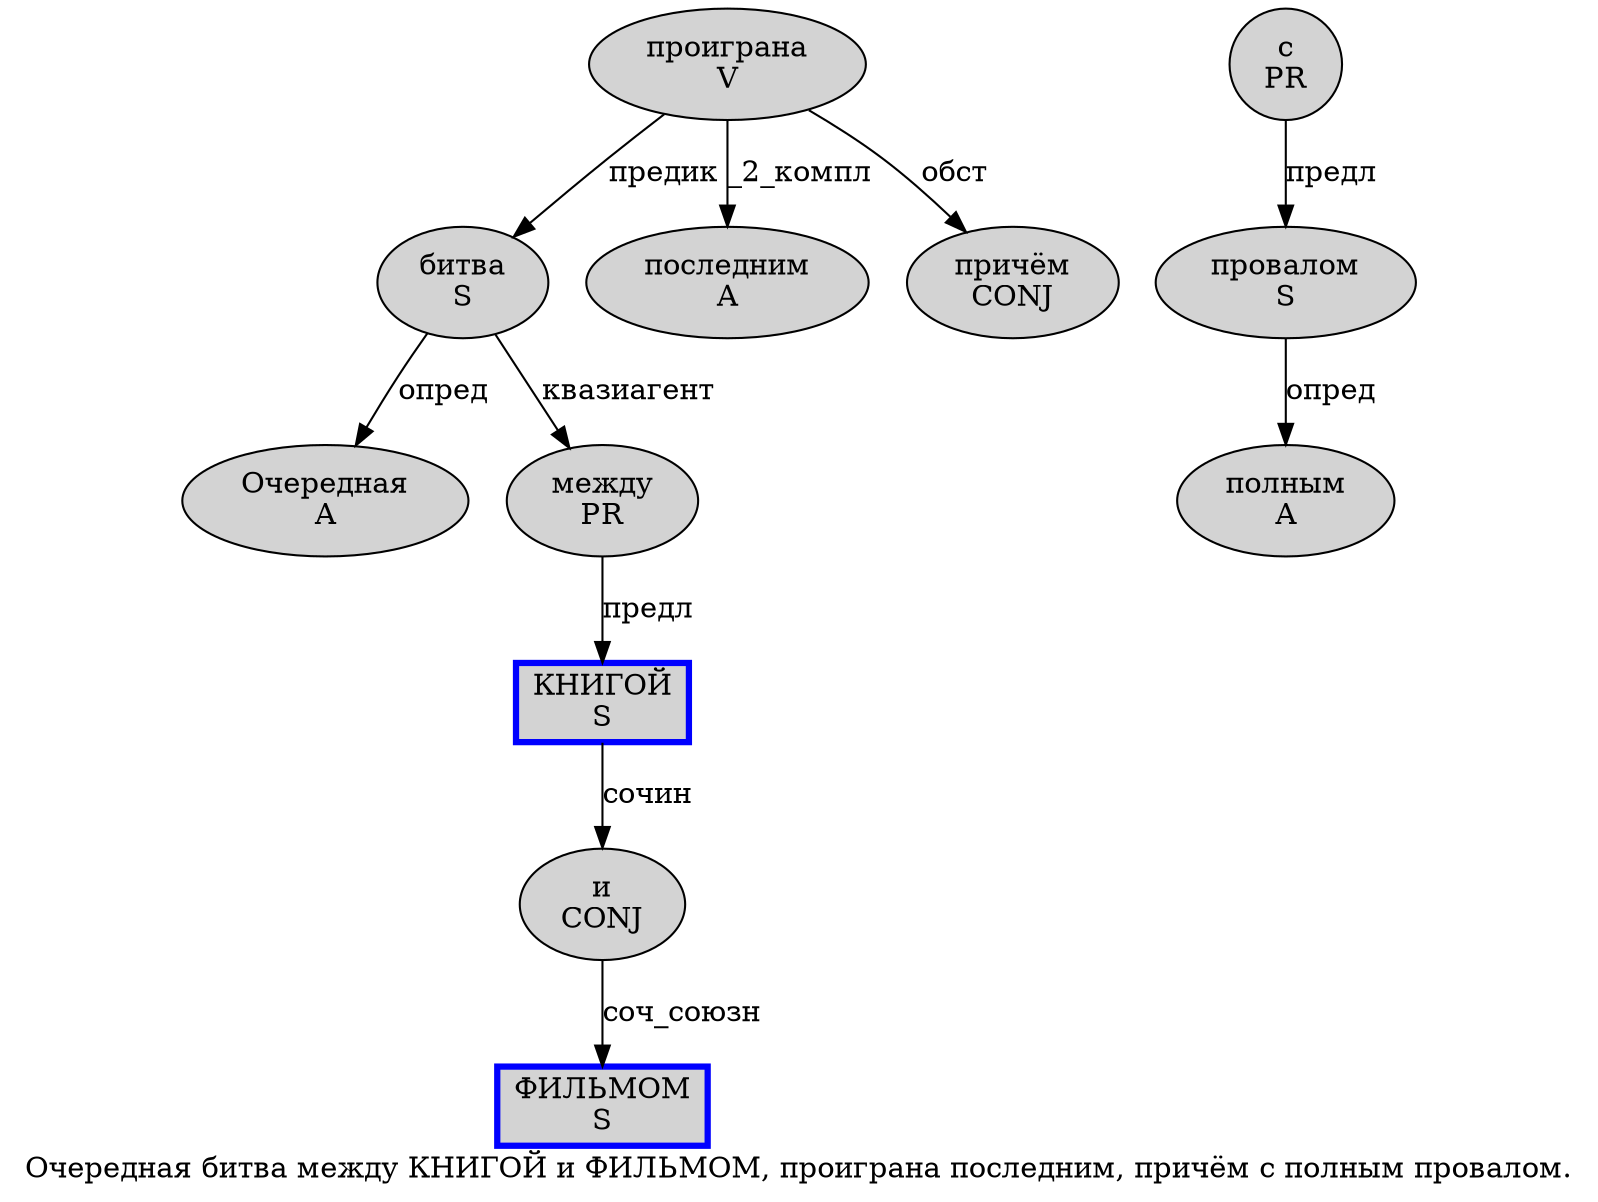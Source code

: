 digraph SENTENCE_3851 {
	graph [label="Очередная битва между КНИГОЙ и ФИЛЬМОМ, проиграна последним, причём с полным провалом."]
	node [style=filled]
		0 [label="Очередная
A" color="" fillcolor=lightgray penwidth=1 shape=ellipse]
		1 [label="битва
S" color="" fillcolor=lightgray penwidth=1 shape=ellipse]
		2 [label="между
PR" color="" fillcolor=lightgray penwidth=1 shape=ellipse]
		3 [label="КНИГОЙ
S" color=blue fillcolor=lightgray penwidth=3 shape=box]
		4 [label="и
CONJ" color="" fillcolor=lightgray penwidth=1 shape=ellipse]
		5 [label="ФИЛЬМОМ
S" color=blue fillcolor=lightgray penwidth=3 shape=box]
		7 [label="проиграна
V" color="" fillcolor=lightgray penwidth=1 shape=ellipse]
		8 [label="последним
A" color="" fillcolor=lightgray penwidth=1 shape=ellipse]
		10 [label="причём
CONJ" color="" fillcolor=lightgray penwidth=1 shape=ellipse]
		11 [label="с
PR" color="" fillcolor=lightgray penwidth=1 shape=ellipse]
		12 [label="полным
A" color="" fillcolor=lightgray penwidth=1 shape=ellipse]
		13 [label="провалом
S" color="" fillcolor=lightgray penwidth=1 shape=ellipse]
			4 -> 5 [label="соч_союзн"]
			1 -> 0 [label="опред"]
			1 -> 2 [label="квазиагент"]
			7 -> 1 [label="предик"]
			7 -> 8 [label="_2_компл"]
			7 -> 10 [label="обст"]
			11 -> 13 [label="предл"]
			3 -> 4 [label="сочин"]
			13 -> 12 [label="опред"]
			2 -> 3 [label="предл"]
}